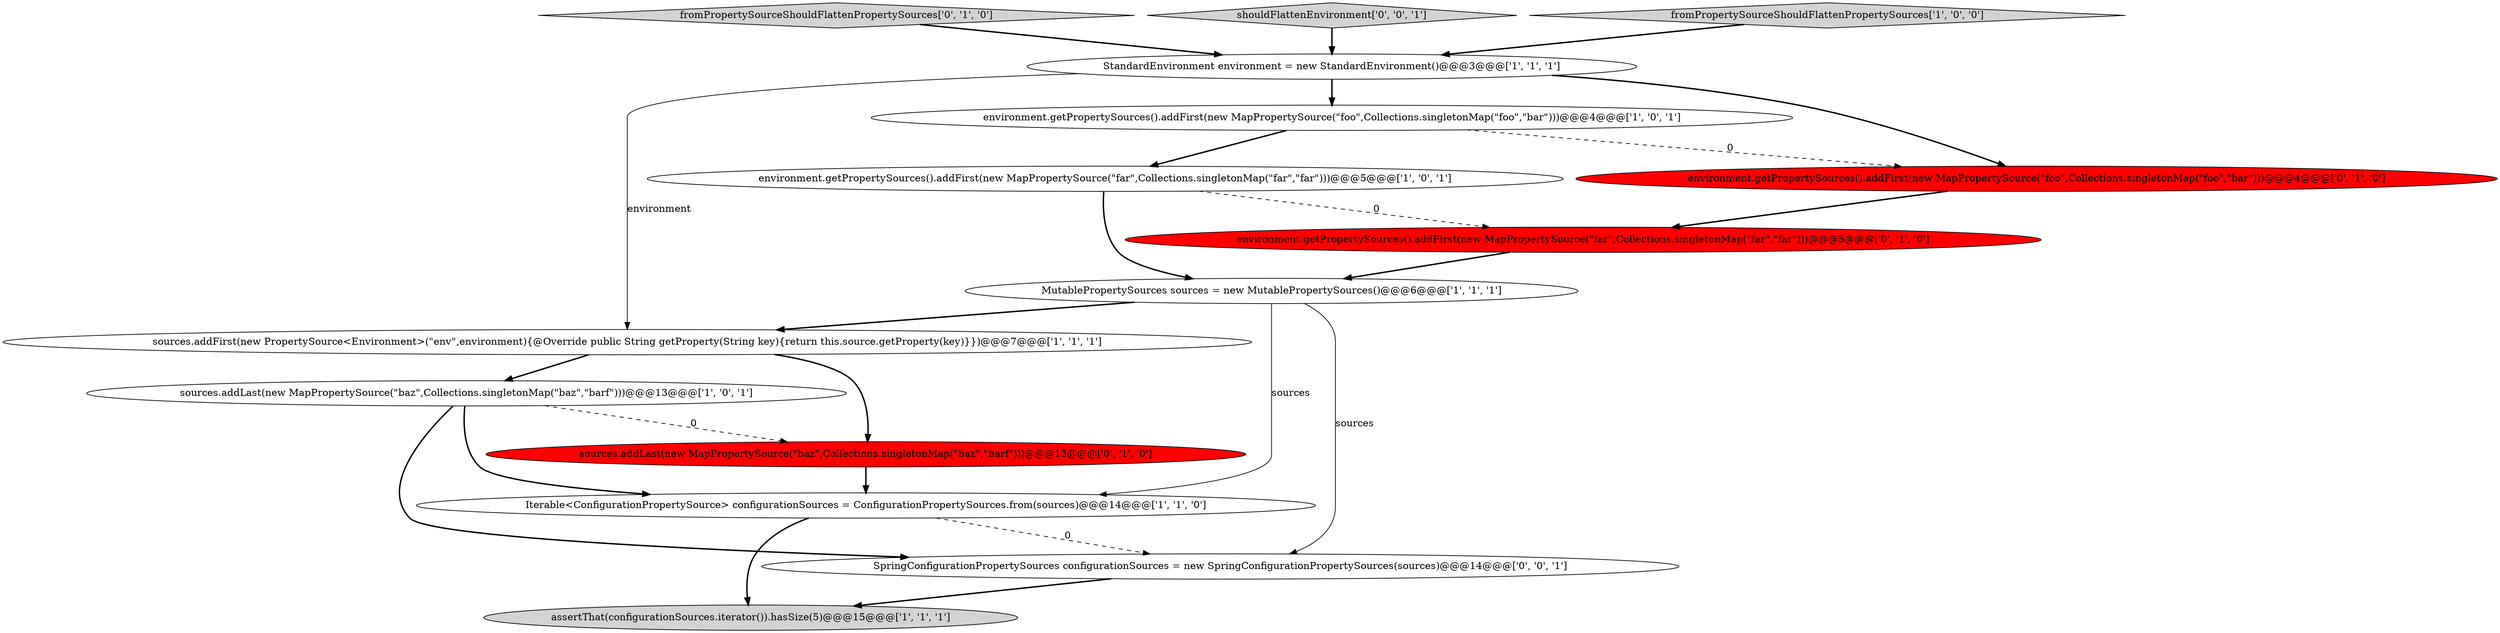 digraph {
8 [style = filled, label = "Iterable<ConfigurationPropertySource> configurationSources = ConfigurationPropertySources.from(sources)@@@14@@@['1', '1', '0']", fillcolor = white, shape = ellipse image = "AAA0AAABBB1BBB"];
11 [style = filled, label = "environment.getPropertySources().addFirst(new MapPropertySource(\"foo\",Collections.singletonMap(\"foo\",\"bar\")))@@@4@@@['0', '1', '0']", fillcolor = red, shape = ellipse image = "AAA1AAABBB2BBB"];
10 [style = filled, label = "fromPropertySourceShouldFlattenPropertySources['0', '1', '0']", fillcolor = lightgray, shape = diamond image = "AAA0AAABBB2BBB"];
7 [style = filled, label = "sources.addLast(new MapPropertySource(\"baz\",Collections.singletonMap(\"baz\",\"barf\")))@@@13@@@['1', '0', '1']", fillcolor = white, shape = ellipse image = "AAA0AAABBB1BBB"];
1 [style = filled, label = "StandardEnvironment environment = new StandardEnvironment()@@@3@@@['1', '1', '1']", fillcolor = white, shape = ellipse image = "AAA0AAABBB1BBB"];
14 [style = filled, label = "shouldFlattenEnvironment['0', '0', '1']", fillcolor = lightgray, shape = diamond image = "AAA0AAABBB3BBB"];
0 [style = filled, label = "environment.getPropertySources().addFirst(new MapPropertySource(\"foo\",Collections.singletonMap(\"foo\",\"bar\")))@@@4@@@['1', '0', '1']", fillcolor = white, shape = ellipse image = "AAA0AAABBB1BBB"];
2 [style = filled, label = "MutablePropertySources sources = new MutablePropertySources()@@@6@@@['1', '1', '1']", fillcolor = white, shape = ellipse image = "AAA0AAABBB1BBB"];
5 [style = filled, label = "environment.getPropertySources().addFirst(new MapPropertySource(\"far\",Collections.singletonMap(\"far\",\"far\")))@@@5@@@['1', '0', '1']", fillcolor = white, shape = ellipse image = "AAA0AAABBB1BBB"];
13 [style = filled, label = "SpringConfigurationPropertySources configurationSources = new SpringConfigurationPropertySources(sources)@@@14@@@['0', '0', '1']", fillcolor = white, shape = ellipse image = "AAA0AAABBB3BBB"];
4 [style = filled, label = "fromPropertySourceShouldFlattenPropertySources['1', '0', '0']", fillcolor = lightgray, shape = diamond image = "AAA0AAABBB1BBB"];
3 [style = filled, label = "assertThat(configurationSources.iterator()).hasSize(5)@@@15@@@['1', '1', '1']", fillcolor = lightgray, shape = ellipse image = "AAA0AAABBB1BBB"];
9 [style = filled, label = "environment.getPropertySources().addFirst(new MapPropertySource(\"far\",Collections.singletonMap(\"far\",\"far\")))@@@5@@@['0', '1', '0']", fillcolor = red, shape = ellipse image = "AAA1AAABBB2BBB"];
6 [style = filled, label = "sources.addFirst(new PropertySource<Environment>(\"env\",environment){@Override public String getProperty(String key){return this.source.getProperty(key)}})@@@7@@@['1', '1', '1']", fillcolor = white, shape = ellipse image = "AAA0AAABBB1BBB"];
12 [style = filled, label = "sources.addLast(new MapPropertySource(\"baz\",Collections.singletonMap(\"baz\",\"barf\")))@@@13@@@['0', '1', '0']", fillcolor = red, shape = ellipse image = "AAA1AAABBB2BBB"];
7->13 [style = bold, label=""];
2->8 [style = solid, label="sources"];
9->2 [style = bold, label=""];
2->6 [style = bold, label=""];
8->3 [style = bold, label=""];
1->6 [style = solid, label="environment"];
5->9 [style = dashed, label="0"];
0->11 [style = dashed, label="0"];
1->0 [style = bold, label=""];
7->8 [style = bold, label=""];
11->9 [style = bold, label=""];
2->13 [style = solid, label="sources"];
14->1 [style = bold, label=""];
1->11 [style = bold, label=""];
8->13 [style = dashed, label="0"];
5->2 [style = bold, label=""];
13->3 [style = bold, label=""];
12->8 [style = bold, label=""];
7->12 [style = dashed, label="0"];
4->1 [style = bold, label=""];
6->7 [style = bold, label=""];
10->1 [style = bold, label=""];
0->5 [style = bold, label=""];
6->12 [style = bold, label=""];
}
